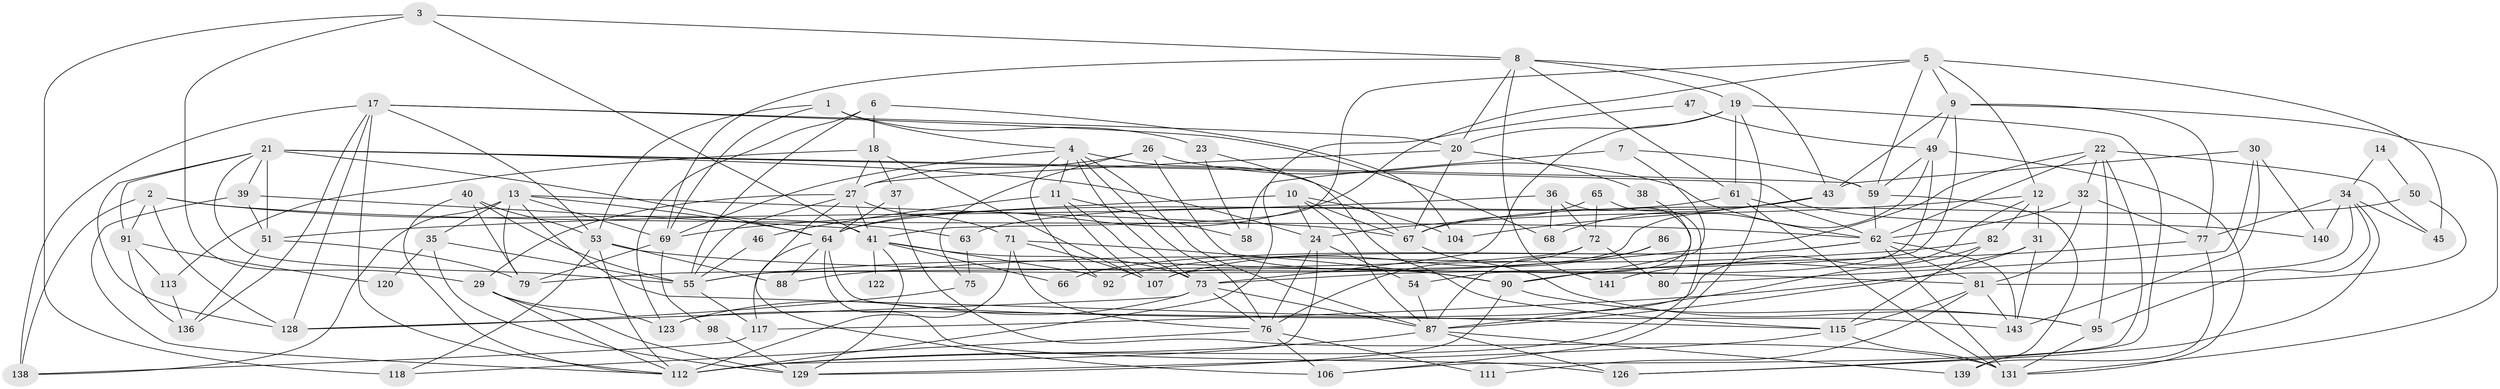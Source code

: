 // original degree distribution, {4: 0.23972602739726026, 5: 0.21232876712328766, 3: 0.2534246575342466, 6: 0.10273972602739725, 2: 0.1506849315068493, 8: 0.0136986301369863, 7: 0.0273972602739726}
// Generated by graph-tools (version 1.1) at 2025/11/02/27/25 16:11:23]
// undirected, 97 vertices, 235 edges
graph export_dot {
graph [start="1"]
  node [color=gray90,style=filled];
  1 [super="+100"];
  2 [super="+16"];
  3 [super="+33"];
  4 [super="+78"];
  5;
  6 [super="+15"];
  7;
  8 [super="+83"];
  9 [super="+52"];
  10;
  11;
  12 [super="+56"];
  13 [super="+108"];
  14;
  17 [super="+25"];
  18 [super="+42"];
  19 [super="+60"];
  20 [super="+28"];
  21 [super="+105"];
  22 [super="+70"];
  23;
  24 [super="+103"];
  26;
  27 [super="+135"];
  29;
  30;
  31 [super="+84"];
  32 [super="+44"];
  34 [super="+132"];
  35 [super="+85"];
  36 [super="+74"];
  37;
  38;
  39;
  40;
  41 [super="+114"];
  43 [super="+48"];
  45 [super="+121"];
  46;
  47;
  49 [super="+57"];
  50;
  51 [super="+130"];
  53 [super="+116"];
  54;
  55 [super="+99"];
  58;
  59 [super="+110"];
  61 [super="+124"];
  62 [super="+137"];
  63;
  64 [super="+127"];
  65;
  66;
  67 [super="+97"];
  68;
  69 [super="+102"];
  71 [super="+133"];
  72 [super="+96"];
  73 [super="+119"];
  75 [super="+101"];
  76 [super="+145"];
  77;
  79;
  80;
  81 [super="+89"];
  82 [super="+94"];
  86;
  87 [super="+93"];
  88;
  90 [super="+146"];
  91;
  92 [super="+142"];
  95;
  98;
  104;
  106;
  107 [super="+109"];
  111;
  112 [super="+134"];
  113;
  115 [super="+125"];
  117;
  118;
  120;
  122;
  123;
  126;
  128;
  129;
  131 [super="+144"];
  136;
  138;
  139;
  140;
  141;
  143;
  1 -- 69;
  1 -- 23 [weight=2];
  1 -- 4;
  1 -- 53;
  2 -- 128;
  2 -- 91;
  2 -- 138 [weight=2];
  2 -- 62;
  2 -- 63;
  3 -- 29;
  3 -- 41;
  3 -- 118;
  3 -- 8;
  4 -- 67;
  4 -- 11;
  4 -- 92;
  4 -- 87;
  4 -- 76;
  4 -- 69;
  4 -- 73;
  5 -- 41;
  5 -- 59;
  5 -- 64;
  5 -- 45;
  5 -- 12;
  5 -- 9;
  6 -- 18;
  6 -- 104;
  6 -- 123;
  6 -- 55;
  7 -- 58;
  7 -- 59;
  7 -- 90;
  8 -- 20;
  8 -- 141;
  8 -- 43;
  8 -- 69;
  8 -- 19;
  8 -- 61;
  9 -- 73;
  9 -- 49;
  9 -- 131;
  9 -- 43;
  9 -- 77;
  10 -- 24 [weight=2];
  10 -- 104;
  10 -- 67;
  10 -- 69;
  10 -- 87;
  11 -- 58;
  11 -- 46;
  11 -- 107;
  11 -- 73;
  12 -- 24;
  12 -- 82;
  12 -- 123;
  12 -- 31;
  13 -- 79;
  13 -- 69;
  13 -- 115;
  13 -- 64;
  13 -- 67;
  13 -- 35;
  13 -- 138;
  14 -- 50;
  14 -- 34;
  17 -- 136;
  17 -- 53;
  17 -- 68;
  17 -- 128;
  17 -- 112;
  17 -- 138;
  17 -- 20;
  18 -- 107;
  18 -- 27;
  18 -- 113;
  18 -- 37;
  19 -- 106;
  19 -- 126;
  19 -- 73;
  19 -- 20;
  19 -- 61;
  20 -- 67;
  20 -- 38;
  20 -- 27;
  21 -- 59;
  21 -- 128;
  21 -- 39;
  21 -- 55;
  21 -- 64;
  21 -- 91;
  21 -- 140;
  21 -- 51;
  21 -- 24;
  22 -- 62;
  22 -- 32;
  22 -- 45;
  22 -- 106;
  22 -- 95;
  22 -- 55;
  23 -- 115;
  23 -- 58;
  24 -- 112;
  24 -- 54;
  24 -- 76;
  26 -- 90;
  26 -- 27;
  26 -- 75;
  26 -- 62;
  27 -- 106;
  27 -- 29;
  27 -- 71;
  27 -- 41;
  27 -- 55;
  29 -- 129;
  29 -- 123;
  29 -- 112;
  30 -- 140;
  30 -- 143;
  30 -- 80;
  30 -- 43;
  31 -- 143;
  31 -- 141;
  31 -- 87;
  32 -- 77;
  32 -- 81;
  32 -- 62;
  34 -- 126;
  34 -- 77;
  34 -- 45;
  34 -- 117;
  34 -- 140;
  34 -- 95;
  35 -- 120;
  35 -- 55;
  35 -- 129;
  36 -- 80;
  36 -- 72;
  36 -- 51;
  36 -- 68;
  37 -- 131;
  37 -- 64;
  38 -- 54;
  39 -- 41;
  39 -- 112;
  39 -- 51;
  40 -- 79;
  40 -- 55;
  40 -- 112;
  40 -- 53;
  41 -- 66;
  41 -- 122 [weight=2];
  41 -- 129;
  41 -- 73;
  41 -- 92;
  43 -- 104 [weight=2];
  43 -- 63;
  43 -- 68;
  46 -- 55;
  47 -- 112;
  47 -- 49;
  49 -- 107;
  49 -- 55;
  49 -- 59;
  49 -- 131;
  50 -- 67;
  50 -- 81;
  51 -- 79;
  51 -- 136;
  53 -- 112;
  53 -- 88;
  53 -- 81;
  53 -- 118;
  54 -- 87;
  55 -- 117;
  59 -- 139;
  59 -- 62;
  61 -- 62;
  61 -- 64;
  61 -- 131;
  62 -- 143;
  62 -- 81;
  62 -- 66;
  62 -- 131;
  62 -- 92;
  63 -- 75;
  64 -- 117;
  64 -- 88;
  64 -- 126;
  64 -- 143;
  65 -- 72;
  65 -- 112;
  65 -- 67;
  67 -- 95;
  69 -- 98;
  69 -- 79;
  71 -- 112;
  71 -- 90 [weight=2];
  71 -- 107;
  71 -- 76;
  72 -- 79;
  72 -- 76;
  72 -- 80;
  73 -- 123;
  73 -- 87;
  73 -- 128;
  73 -- 76;
  75 -- 128;
  76 -- 106;
  76 -- 111;
  76 -- 118;
  77 -- 139;
  77 -- 90;
  81 -- 143;
  81 -- 115 [weight=2];
  81 -- 111;
  82 -- 88;
  82 -- 115;
  82 -- 87;
  86 -- 87;
  86 -- 107;
  87 -- 126;
  87 -- 139;
  87 -- 112;
  90 -- 95;
  90 -- 129;
  91 -- 113;
  91 -- 120;
  91 -- 136;
  95 -- 131;
  98 -- 129;
  113 -- 136;
  115 -- 129;
  115 -- 131;
  117 -- 138;
}
